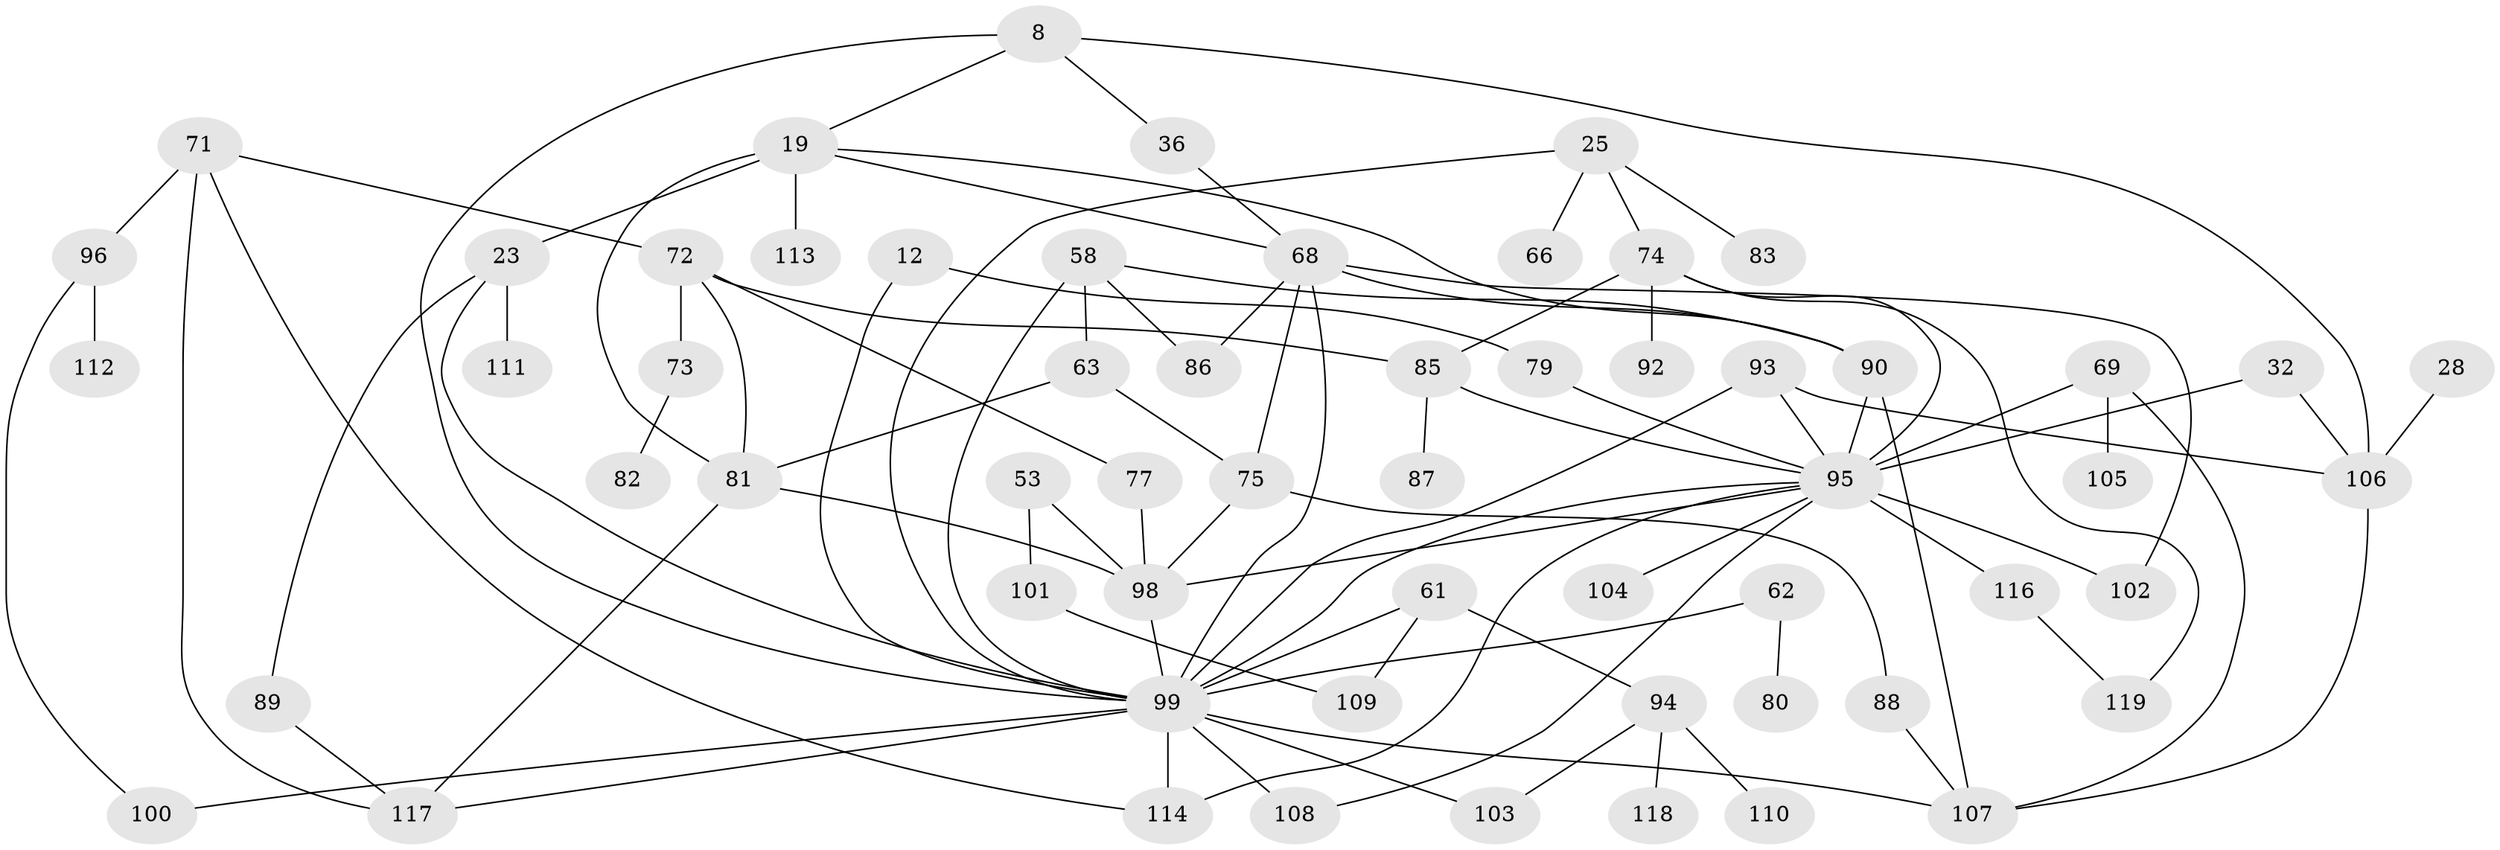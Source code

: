 // original degree distribution, {5: 0.08403361344537816, 9: 0.008403361344537815, 4: 0.17647058823529413, 7: 0.025210084033613446, 3: 0.25210084033613445, 2: 0.2857142857142857, 1: 0.16806722689075632}
// Generated by graph-tools (version 1.1) at 2025/40/03/09/25 04:40:56]
// undirected, 59 vertices, 93 edges
graph export_dot {
graph [start="1"]
  node [color=gray90,style=filled];
  8;
  12;
  19;
  23 [super="+9"];
  25;
  28;
  32;
  36;
  53;
  58 [super="+52"];
  61 [super="+49"];
  62;
  63 [super="+42+41"];
  66;
  68 [super="+3+67"];
  69;
  71;
  72;
  73;
  74 [super="+65"];
  75 [super="+31"];
  77;
  79;
  80;
  81 [super="+29"];
  82;
  83;
  85;
  86;
  87;
  88;
  89 [super="+26"];
  90 [super="+27+64"];
  92;
  93;
  94;
  95 [super="+6+30+84+76+60+91"];
  96;
  98 [super="+97"];
  99 [super="+40+43+48"];
  100 [super="+22"];
  101;
  102 [super="+20"];
  103;
  104;
  105;
  106 [super="+21"];
  107 [super="+51"];
  108;
  109;
  110;
  111;
  112;
  113;
  114 [super="+10"];
  116;
  117 [super="+50+115"];
  118;
  119;
  8 -- 19;
  8 -- 36;
  8 -- 106;
  8 -- 99;
  12 -- 79;
  12 -- 99;
  19 -- 113;
  19 -- 68;
  19 -- 23 [weight=2];
  19 -- 81;
  19 -- 90;
  23 -- 111;
  23 -- 89;
  23 -- 99;
  25 -- 66;
  25 -- 83;
  25 -- 99;
  25 -- 74;
  28 -- 106;
  32 -- 106;
  32 -- 95;
  36 -- 68;
  53 -- 101;
  53 -- 98;
  58 -- 86;
  58 -- 99 [weight=3];
  58 -- 90;
  58 -- 63;
  61 -- 94;
  61 -- 109;
  61 -- 99 [weight=4];
  62 -- 80;
  62 -- 99;
  63 -- 81;
  63 -- 75;
  68 -- 86;
  68 -- 102;
  68 -- 90;
  68 -- 75;
  68 -- 99 [weight=2];
  69 -- 105;
  69 -- 107;
  69 -- 95;
  71 -- 72;
  71 -- 114;
  71 -- 96;
  71 -- 117;
  72 -- 73;
  72 -- 81;
  72 -- 85;
  72 -- 77;
  73 -- 82;
  74 -- 92;
  74 -- 85;
  74 -- 119;
  74 -- 95;
  75 -- 98 [weight=2];
  75 -- 88;
  77 -- 98;
  79 -- 95;
  81 -- 117;
  81 -- 98;
  85 -- 87;
  85 -- 95;
  88 -- 107;
  89 -- 117;
  90 -- 107;
  90 -- 95 [weight=5];
  93 -- 106;
  93 -- 99;
  93 -- 95;
  94 -- 103;
  94 -- 110;
  94 -- 118;
  95 -- 102 [weight=2];
  95 -- 104;
  95 -- 99 [weight=2];
  95 -- 98 [weight=2];
  95 -- 108;
  95 -- 114;
  95 -- 116;
  96 -- 112;
  96 -- 100;
  98 -- 99 [weight=3];
  99 -- 117 [weight=2];
  99 -- 100;
  99 -- 103;
  99 -- 107;
  99 -- 108;
  99 -- 114;
  101 -- 109;
  106 -- 107;
  116 -- 119;
}
